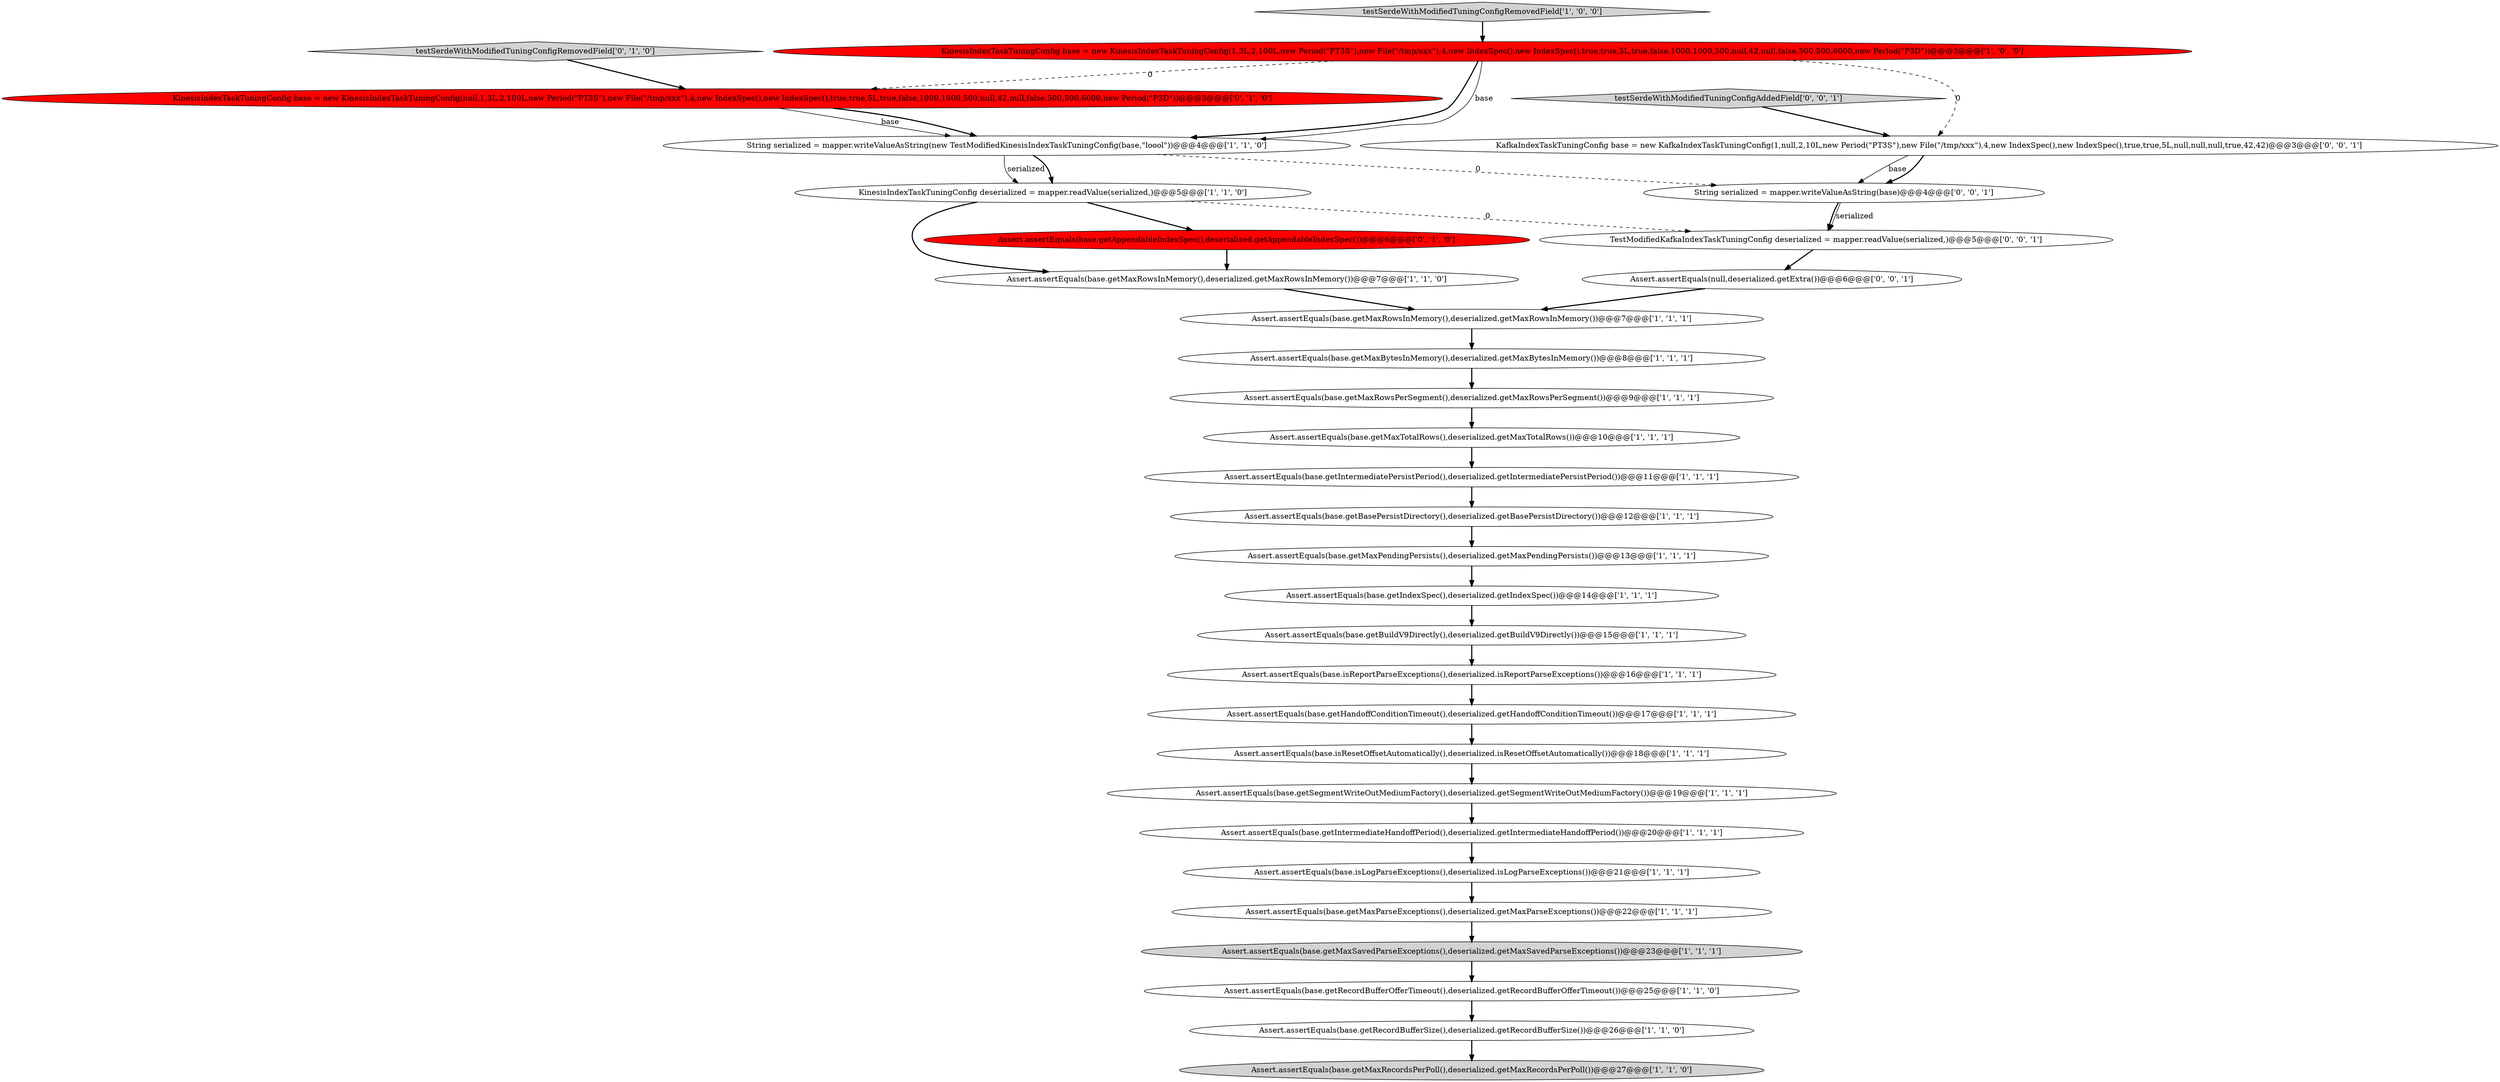 digraph {
21 [style = filled, label = "Assert.assertEquals(base.getMaxRowsInMemory(),deserialized.getMaxRowsInMemory())@@@7@@@['1', '1', '0']", fillcolor = white, shape = ellipse image = "AAA0AAABBB1BBB"];
8 [style = filled, label = "Assert.assertEquals(base.isLogParseExceptions(),deserialized.isLogParseExceptions())@@@21@@@['1', '1', '1']", fillcolor = white, shape = ellipse image = "AAA0AAABBB1BBB"];
29 [style = filled, label = "TestModifiedKafkaIndexTaskTuningConfig deserialized = mapper.readValue(serialized,)@@@5@@@['0', '0', '1']", fillcolor = white, shape = ellipse image = "AAA0AAABBB3BBB"];
28 [style = filled, label = "String serialized = mapper.writeValueAsString(base)@@@4@@@['0', '0', '1']", fillcolor = white, shape = ellipse image = "AAA0AAABBB3BBB"];
14 [style = filled, label = "Assert.assertEquals(base.getMaxSavedParseExceptions(),deserialized.getMaxSavedParseExceptions())@@@23@@@['1', '1', '1']", fillcolor = lightgray, shape = ellipse image = "AAA0AAABBB1BBB"];
1 [style = filled, label = "Assert.assertEquals(base.getMaxPendingPersists(),deserialized.getMaxPendingPersists())@@@13@@@['1', '1', '1']", fillcolor = white, shape = ellipse image = "AAA0AAABBB1BBB"];
13 [style = filled, label = "Assert.assertEquals(base.getBasePersistDirectory(),deserialized.getBasePersistDirectory())@@@12@@@['1', '1', '1']", fillcolor = white, shape = ellipse image = "AAA0AAABBB1BBB"];
12 [style = filled, label = "Assert.assertEquals(base.getHandoffConditionTimeout(),deserialized.getHandoffConditionTimeout())@@@17@@@['1', '1', '1']", fillcolor = white, shape = ellipse image = "AAA0AAABBB1BBB"];
25 [style = filled, label = "KinesisIndexTaskTuningConfig base = new KinesisIndexTaskTuningConfig(null,1,3L,2,100L,new Period(\"PT3S\"),new File(\"/tmp/xxx\"),4,new IndexSpec(),new IndexSpec(),true,true,5L,true,false,1000,1000,500,null,42,null,false,500,500,6000,new Period(\"P3D\"))@@@3@@@['0', '1', '0']", fillcolor = red, shape = ellipse image = "AAA1AAABBB2BBB"];
24 [style = filled, label = "String serialized = mapper.writeValueAsString(new TestModifiedKinesisIndexTaskTuningConfig(base,\"loool\"))@@@4@@@['1', '1', '0']", fillcolor = white, shape = ellipse image = "AAA0AAABBB1BBB"];
7 [style = filled, label = "KinesisIndexTaskTuningConfig deserialized = mapper.readValue(serialized,)@@@5@@@['1', '1', '0']", fillcolor = white, shape = ellipse image = "AAA0AAABBB1BBB"];
30 [style = filled, label = "testSerdeWithModifiedTuningConfigAddedField['0', '0', '1']", fillcolor = lightgray, shape = diamond image = "AAA0AAABBB3BBB"];
0 [style = filled, label = "Assert.assertEquals(base.getIndexSpec(),deserialized.getIndexSpec())@@@14@@@['1', '1', '1']", fillcolor = white, shape = ellipse image = "AAA0AAABBB1BBB"];
31 [style = filled, label = "KafkaIndexTaskTuningConfig base = new KafkaIndexTaskTuningConfig(1,null,2,10L,new Period(\"PT3S\"),new File(\"/tmp/xxx\"),4,new IndexSpec(),new IndexSpec(),true,true,5L,null,null,null,true,42,42)@@@3@@@['0', '0', '1']", fillcolor = white, shape = ellipse image = "AAA0AAABBB3BBB"];
6 [style = filled, label = "Assert.assertEquals(base.getRecordBufferSize(),deserialized.getRecordBufferSize())@@@26@@@['1', '1', '0']", fillcolor = white, shape = ellipse image = "AAA0AAABBB1BBB"];
17 [style = filled, label = "Assert.assertEquals(base.getMaxRowsInMemory(),deserialized.getMaxRowsInMemory())@@@7@@@['1', '1', '1']", fillcolor = white, shape = ellipse image = "AAA0AAABBB1BBB"];
27 [style = filled, label = "Assert.assertEquals(base.getAppendableIndexSpec(),deserialized.getAppendableIndexSpec())@@@6@@@['0', '1', '0']", fillcolor = red, shape = ellipse image = "AAA1AAABBB2BBB"];
5 [style = filled, label = "Assert.assertEquals(base.getRecordBufferOfferTimeout(),deserialized.getRecordBufferOfferTimeout())@@@25@@@['1', '1', '0']", fillcolor = white, shape = ellipse image = "AAA0AAABBB1BBB"];
3 [style = filled, label = "Assert.assertEquals(base.isReportParseExceptions(),deserialized.isReportParseExceptions())@@@16@@@['1', '1', '1']", fillcolor = white, shape = ellipse image = "AAA0AAABBB1BBB"];
19 [style = filled, label = "Assert.assertEquals(base.getMaxRecordsPerPoll(),deserialized.getMaxRecordsPerPoll())@@@27@@@['1', '1', '0']", fillcolor = lightgray, shape = ellipse image = "AAA0AAABBB1BBB"];
20 [style = filled, label = "Assert.assertEquals(base.getMaxBytesInMemory(),deserialized.getMaxBytesInMemory())@@@8@@@['1', '1', '1']", fillcolor = white, shape = ellipse image = "AAA0AAABBB1BBB"];
15 [style = filled, label = "Assert.assertEquals(base.getMaxParseExceptions(),deserialized.getMaxParseExceptions())@@@22@@@['1', '1', '1']", fillcolor = white, shape = ellipse image = "AAA0AAABBB1BBB"];
26 [style = filled, label = "testSerdeWithModifiedTuningConfigRemovedField['0', '1', '0']", fillcolor = lightgray, shape = diamond image = "AAA0AAABBB2BBB"];
9 [style = filled, label = "Assert.assertEquals(base.getSegmentWriteOutMediumFactory(),deserialized.getSegmentWriteOutMediumFactory())@@@19@@@['1', '1', '1']", fillcolor = white, shape = ellipse image = "AAA0AAABBB1BBB"];
16 [style = filled, label = "KinesisIndexTaskTuningConfig base = new KinesisIndexTaskTuningConfig(1,3L,2,100L,new Period(\"PT3S\"),new File(\"/tmp/xxx\"),4,new IndexSpec(),new IndexSpec(),true,true,5L,true,false,1000,1000,500,null,42,null,false,500,500,6000,new Period(\"P3D\"))@@@3@@@['1', '0', '0']", fillcolor = red, shape = ellipse image = "AAA1AAABBB1BBB"];
22 [style = filled, label = "Assert.assertEquals(base.getMaxTotalRows(),deserialized.getMaxTotalRows())@@@10@@@['1', '1', '1']", fillcolor = white, shape = ellipse image = "AAA0AAABBB1BBB"];
11 [style = filled, label = "testSerdeWithModifiedTuningConfigRemovedField['1', '0', '0']", fillcolor = lightgray, shape = diamond image = "AAA0AAABBB1BBB"];
23 [style = filled, label = "Assert.assertEquals(base.isResetOffsetAutomatically(),deserialized.isResetOffsetAutomatically())@@@18@@@['1', '1', '1']", fillcolor = white, shape = ellipse image = "AAA0AAABBB1BBB"];
32 [style = filled, label = "Assert.assertEquals(null,deserialized.getExtra())@@@6@@@['0', '0', '1']", fillcolor = white, shape = ellipse image = "AAA0AAABBB3BBB"];
4 [style = filled, label = "Assert.assertEquals(base.getMaxRowsPerSegment(),deserialized.getMaxRowsPerSegment())@@@9@@@['1', '1', '1']", fillcolor = white, shape = ellipse image = "AAA0AAABBB1BBB"];
10 [style = filled, label = "Assert.assertEquals(base.getIntermediateHandoffPeriod(),deserialized.getIntermediateHandoffPeriod())@@@20@@@['1', '1', '1']", fillcolor = white, shape = ellipse image = "AAA0AAABBB1BBB"];
2 [style = filled, label = "Assert.assertEquals(base.getIntermediatePersistPeriod(),deserialized.getIntermediatePersistPeriod())@@@11@@@['1', '1', '1']", fillcolor = white, shape = ellipse image = "AAA0AAABBB1BBB"];
18 [style = filled, label = "Assert.assertEquals(base.getBuildV9Directly(),deserialized.getBuildV9Directly())@@@15@@@['1', '1', '1']", fillcolor = white, shape = ellipse image = "AAA0AAABBB1BBB"];
11->16 [style = bold, label=""];
28->29 [style = bold, label=""];
18->3 [style = bold, label=""];
25->24 [style = solid, label="base"];
22->2 [style = bold, label=""];
8->15 [style = bold, label=""];
15->14 [style = bold, label=""];
16->31 [style = dashed, label="0"];
16->25 [style = dashed, label="0"];
16->24 [style = bold, label=""];
26->25 [style = bold, label=""];
14->5 [style = bold, label=""];
31->28 [style = solid, label="base"];
1->0 [style = bold, label=""];
6->19 [style = bold, label=""];
3->12 [style = bold, label=""];
9->10 [style = bold, label=""];
16->24 [style = solid, label="base"];
13->1 [style = bold, label=""];
24->28 [style = dashed, label="0"];
20->4 [style = bold, label=""];
2->13 [style = bold, label=""];
25->24 [style = bold, label=""];
5->6 [style = bold, label=""];
10->8 [style = bold, label=""];
24->7 [style = solid, label="serialized"];
30->31 [style = bold, label=""];
29->32 [style = bold, label=""];
28->29 [style = solid, label="serialized"];
7->27 [style = bold, label=""];
7->21 [style = bold, label=""];
0->18 [style = bold, label=""];
7->29 [style = dashed, label="0"];
12->23 [style = bold, label=""];
31->28 [style = bold, label=""];
24->7 [style = bold, label=""];
23->9 [style = bold, label=""];
27->21 [style = bold, label=""];
21->17 [style = bold, label=""];
4->22 [style = bold, label=""];
32->17 [style = bold, label=""];
17->20 [style = bold, label=""];
}
